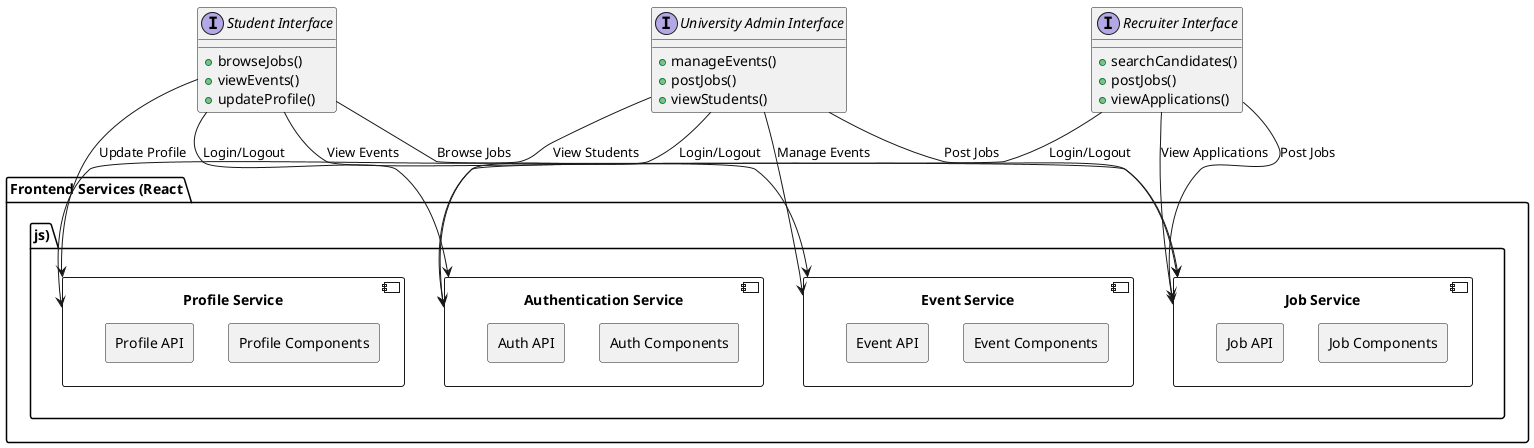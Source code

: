 @startuml Front-End
allowmixing

'interfaces and components
interface "Student Interface" as studentUI {
  + browseJobs()
  + viewEvents()
  + updateProfile()
}

interface "University Admin Interface" as adminUI {
  + manageEvents()
  + postJobs()
  + viewStudents()
}

interface "Recruiter Interface" as recruiterUI {
  + searchCandidates()
  + postJobs()
  + viewApplications()
}

' Frontend Services
package "Frontend Services (React.js)" {
  component "Authentication Service" as authService {
    rectangle "Auth Components" as authComponents
    rectangle "Auth API" as authApi
  }

  component "Profile Service" as profileService {
    rectangle "Profile Components" as profileComponents
    rectangle "Profile API" as profileApi
  }

  component "Job Service" as jobService {
    rectangle "Job Components" as jobComponents
    rectangle "Job API" as jobApi
  }

  component "Event Service" as eventService {
    rectangle "Event Components" as eventComponents
    rectangle "Event API" as eventApi
  }
}

' Interactions between interfaces and services
studentUI --> authService : "Login/Logout"
studentUI --> profileService : "Update Profile"
studentUI --> jobService : "Browse Jobs"
studentUI --> eventService : "View Events"

adminUI --> authService : "Login/Logout"
adminUI --> eventService : "Manage Events"
adminUI --> jobService : "Post Jobs"
adminUI --> profileService : "View Students"

recruiterUI --> authService : "Login/Logout"
recruiterUI --> jobService : "Post Jobs"
recruiterUI --> jobService : "View Applications"

@enduml